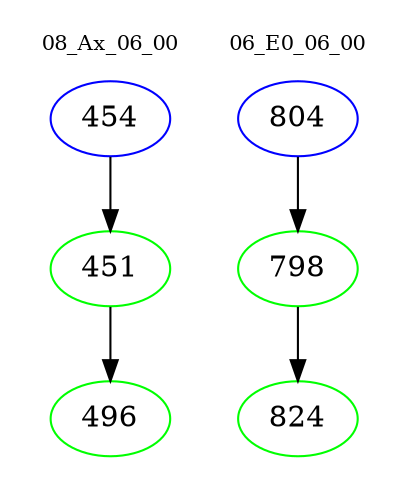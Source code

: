 digraph{
subgraph cluster_0 {
color = white
label = "08_Ax_06_00";
fontsize=10;
T0_454 [label="454", color="blue"]
T0_454 -> T0_451 [color="black"]
T0_451 [label="451", color="green"]
T0_451 -> T0_496 [color="black"]
T0_496 [label="496", color="green"]
}
subgraph cluster_1 {
color = white
label = "06_E0_06_00";
fontsize=10;
T1_804 [label="804", color="blue"]
T1_804 -> T1_798 [color="black"]
T1_798 [label="798", color="green"]
T1_798 -> T1_824 [color="black"]
T1_824 [label="824", color="green"]
}
}
